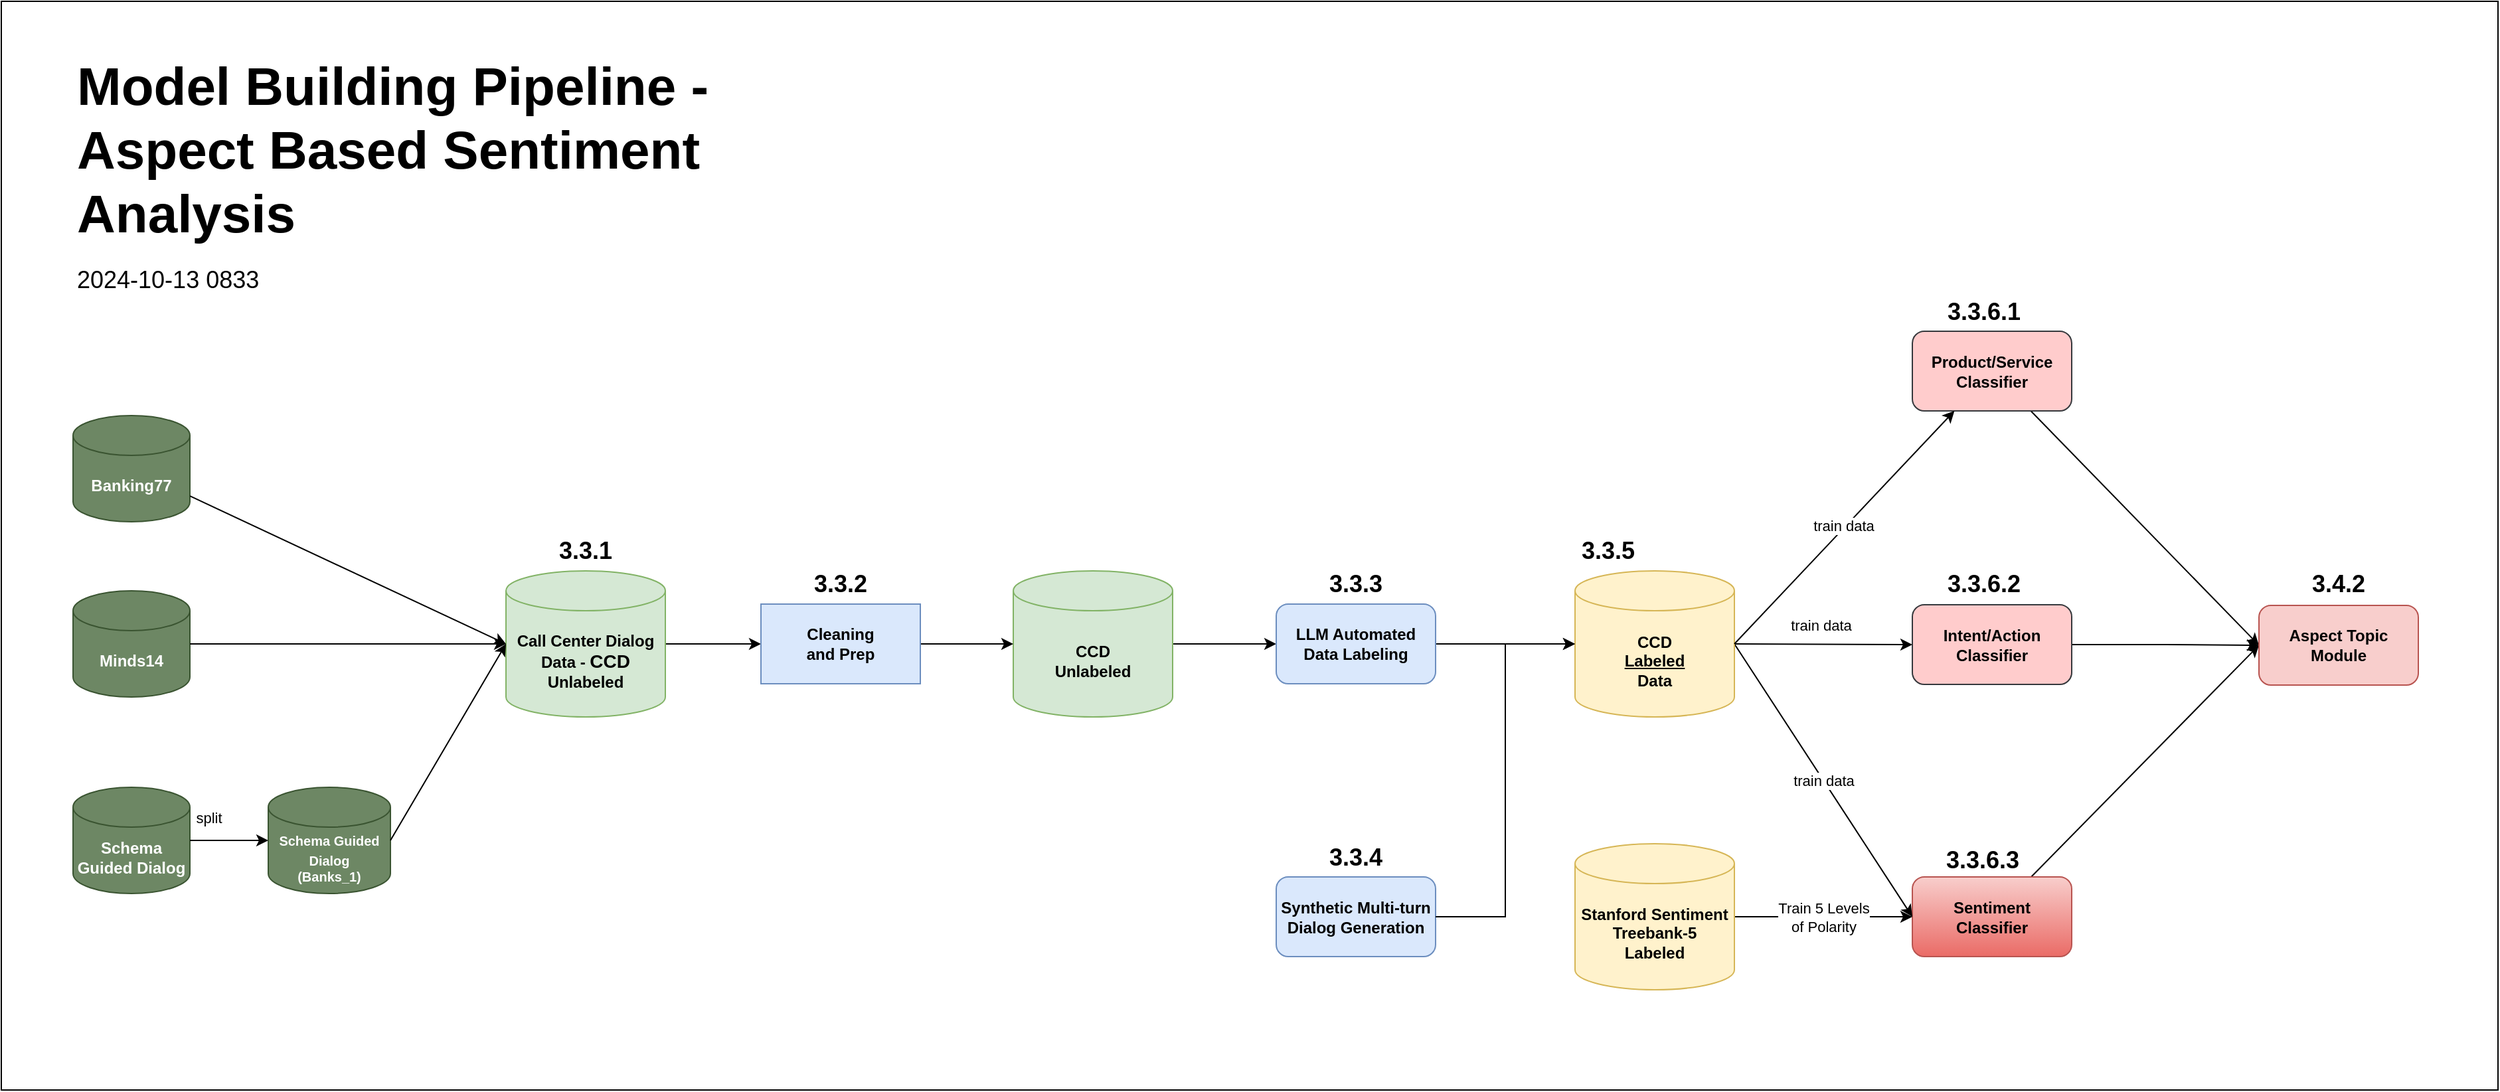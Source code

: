 <mxfile version="24.7.17">
  <diagram name="Page-1" id="P79zyOFulwjqi3tKQ0LD">
    <mxGraphModel dx="7436" dy="4444" grid="1" gridSize="10" guides="1" tooltips="1" connect="1" arrows="1" fold="1" page="1" pageScale="1" pageWidth="850" pageHeight="1100" math="0" shadow="0">
      <root>
        <mxCell id="0" />
        <mxCell id="1" parent="0" />
        <mxCell id="sVZ9WJ4aluX9_R_HmSI6-7" value="" style="group" vertex="1" connectable="0" parent="1">
          <mxGeometry x="-1200" y="-110" width="1880" height="820" as="geometry" />
        </mxCell>
        <mxCell id="hWChYlvw1ACHeA7Pr1nv-30" value="" style="rounded=0;whiteSpace=wrap;html=1;" parent="sVZ9WJ4aluX9_R_HmSI6-7" vertex="1">
          <mxGeometry width="1880" height="820" as="geometry" />
        </mxCell>
        <mxCell id="BfYf3II-YOIZ9ueZyvOh-60" value="&lt;h1 style=&quot;margin-top: 0px;&quot;&gt;&lt;font style=&quot;font-size: 40px;&quot;&gt;Model Building Pipeline - Aspect Based Sentiment Analysis&lt;/font&gt;&lt;/h1&gt;&lt;p&gt;&lt;font style=&quot;font-size: 18px;&quot;&gt;2024-10-13 0833&lt;/font&gt;&lt;/p&gt;" style="text;html=1;whiteSpace=wrap;overflow=hidden;rounded=0;container=0;" parent="sVZ9WJ4aluX9_R_HmSI6-7" vertex="1">
          <mxGeometry x="55" y="33" width="568" height="198.5" as="geometry" />
        </mxCell>
        <mxCell id="jZZj9oB9UF0Xg4BrCCz5-1" value="Banking77" style="shape=cylinder3;whiteSpace=wrap;html=1;boundedLbl=1;backgroundOutline=1;size=15;fontStyle=1;fillColor=#6d8764;fontColor=#ffffff;strokeColor=#3A5431;container=0;" parent="sVZ9WJ4aluX9_R_HmSI6-7" vertex="1">
          <mxGeometry x="54" y="312" width="88" height="80" as="geometry" />
        </mxCell>
        <mxCell id="jZZj9oB9UF0Xg4BrCCz5-2" value="Minds14" style="shape=cylinder3;whiteSpace=wrap;html=1;boundedLbl=1;backgroundOutline=1;size=15;fontStyle=1;fillColor=#6d8764;fontColor=#ffffff;strokeColor=#3A5431;container=0;" parent="sVZ9WJ4aluX9_R_HmSI6-7" vertex="1">
          <mxGeometry x="54" y="444" width="88" height="80" as="geometry" />
        </mxCell>
        <mxCell id="jZZj9oB9UF0Xg4BrCCz5-3" value="Schema Guided Dialog" style="shape=cylinder3;whiteSpace=wrap;html=1;boundedLbl=1;backgroundOutline=1;size=15;fontStyle=1;fillColor=#6d8764;fontColor=#ffffff;strokeColor=#3A5431;container=0;" parent="sVZ9WJ4aluX9_R_HmSI6-7" vertex="1">
          <mxGeometry x="54" y="592" width="88" height="80" as="geometry" />
        </mxCell>
        <mxCell id="LpqaqeoBckt_q-niWc9P-1" value="" style="edgeStyle=orthogonalEdgeStyle;rounded=0;orthogonalLoop=1;jettySize=auto;html=1;" parent="sVZ9WJ4aluX9_R_HmSI6-7" source="jZZj9oB9UF0Xg4BrCCz5-4" target="jZZj9oB9UF0Xg4BrCCz5-37" edge="1">
          <mxGeometry relative="1" as="geometry" />
        </mxCell>
        <mxCell id="jZZj9oB9UF0Xg4BrCCz5-4" value="Call Center Dialog Data -&amp;nbsp;&lt;span style=&quot;font-size: 14px; background-color: initial;&quot;&gt;CCD&lt;/span&gt;&lt;div&gt;&lt;div&gt;Unlabeled&lt;/div&gt;&lt;/div&gt;" style="shape=cylinder3;whiteSpace=wrap;html=1;boundedLbl=1;backgroundOutline=1;size=15;fontStyle=1;fillColor=#d5e8d4;strokeColor=#82b366;container=0;" parent="sVZ9WJ4aluX9_R_HmSI6-7" vertex="1">
          <mxGeometry x="380" y="429" width="120" height="110" as="geometry" />
        </mxCell>
        <mxCell id="jZZj9oB9UF0Xg4BrCCz5-6" value="&lt;font style=&quot;font-size: 10px;&quot;&gt;Schema Guided Dialog&lt;/font&gt;&lt;div style=&quot;font-size: 10px;&quot;&gt;&lt;span style=&quot;&quot;&gt;&lt;font style=&quot;font-size: 10px;&quot;&gt;(Banks_1)&lt;/font&gt;&lt;/span&gt;&lt;/div&gt;" style="shape=cylinder3;whiteSpace=wrap;html=1;boundedLbl=1;backgroundOutline=1;size=15;fontStyle=1;fillColor=#6d8764;fontColor=#ffffff;strokeColor=#3A5431;container=0;" parent="sVZ9WJ4aluX9_R_HmSI6-7" vertex="1">
          <mxGeometry x="201" y="592" width="92" height="80" as="geometry" />
        </mxCell>
        <mxCell id="jZZj9oB9UF0Xg4BrCCz5-7" style="rounded=0;orthogonalLoop=1;jettySize=auto;html=1;entryX=0;entryY=0.5;entryDx=0;entryDy=0;entryPerimeter=0;" parent="sVZ9WJ4aluX9_R_HmSI6-7" source="jZZj9oB9UF0Xg4BrCCz5-1" target="jZZj9oB9UF0Xg4BrCCz5-4" edge="1">
          <mxGeometry relative="1" as="geometry" />
        </mxCell>
        <mxCell id="jZZj9oB9UF0Xg4BrCCz5-8" style="edgeStyle=orthogonalEdgeStyle;rounded=0;orthogonalLoop=1;jettySize=auto;html=1;entryX=0;entryY=0.5;entryDx=0;entryDy=0;entryPerimeter=0;fontStyle=1" parent="sVZ9WJ4aluX9_R_HmSI6-7" source="jZZj9oB9UF0Xg4BrCCz5-2" target="jZZj9oB9UF0Xg4BrCCz5-4" edge="1">
          <mxGeometry relative="1" as="geometry" />
        </mxCell>
        <mxCell id="jZZj9oB9UF0Xg4BrCCz5-11" style="rounded=0;orthogonalLoop=1;jettySize=auto;html=1;entryX=0;entryY=0.5;entryDx=0;entryDy=0;entryPerimeter=0;exitX=1;exitY=0.5;exitDx=0;exitDy=0;exitPerimeter=0;fontStyle=1" parent="sVZ9WJ4aluX9_R_HmSI6-7" source="jZZj9oB9UF0Xg4BrCCz5-6" target="jZZj9oB9UF0Xg4BrCCz5-4" edge="1">
          <mxGeometry relative="1" as="geometry" />
        </mxCell>
        <mxCell id="RQIpVaN5L95fhUwLe6kF-14" style="rounded=0;orthogonalLoop=1;jettySize=auto;html=1;entryX=0;entryY=0.5;entryDx=0;entryDy=0;" parent="sVZ9WJ4aluX9_R_HmSI6-7" source="jZZj9oB9UF0Xg4BrCCz5-18" target="RQIpVaN5L95fhUwLe6kF-7" edge="1">
          <mxGeometry relative="1" as="geometry" />
        </mxCell>
        <mxCell id="jZZj9oB9UF0Xg4BrCCz5-18" value="Sentiment&lt;div&gt;Classifier&lt;/div&gt;" style="shape=label;whiteSpace=wrap;html=1;backgroundOutline=1;fontStyle=1;fillColor=#f8cecc;gradientColor=#ea6b66;strokeColor=#b85450;rounded=1;container=0;" parent="sVZ9WJ4aluX9_R_HmSI6-7" vertex="1">
          <mxGeometry x="1439" y="659.5" width="120" height="60" as="geometry" />
        </mxCell>
        <mxCell id="axLFGrxMXmui5NSBCtbJ-21" value="Train 5 Levels&lt;div&gt;of Polarity&lt;/div&gt;" style="rounded=0;orthogonalLoop=1;jettySize=auto;html=1;entryX=0;entryY=0.5;entryDx=0;entryDy=0;" parent="sVZ9WJ4aluX9_R_HmSI6-7" source="jZZj9oB9UF0Xg4BrCCz5-19" target="jZZj9oB9UF0Xg4BrCCz5-18" edge="1">
          <mxGeometry relative="1" as="geometry" />
        </mxCell>
        <mxCell id="jZZj9oB9UF0Xg4BrCCz5-19" value="&lt;font style=&quot;font-size: 12px;&quot;&gt;Stanford Sentiment Treebank-5&lt;/font&gt;&lt;div style=&quot;&quot;&gt;&lt;font style=&quot;font-size: 12px;&quot;&gt;Labeled&lt;/font&gt;&lt;/div&gt;" style="shape=cylinder3;whiteSpace=wrap;html=1;boundedLbl=1;backgroundOutline=1;size=15;fontStyle=1;fillColor=#fff2cc;strokeColor=#d6b656;container=0;" parent="sVZ9WJ4aluX9_R_HmSI6-7" vertex="1">
          <mxGeometry x="1185" y="634.5" width="120" height="110" as="geometry" />
        </mxCell>
        <mxCell id="RQIpVaN5L95fhUwLe6kF-2" value="" style="edgeStyle=orthogonalEdgeStyle;rounded=0;orthogonalLoop=1;jettySize=auto;html=1;" parent="sVZ9WJ4aluX9_R_HmSI6-7" source="jZZj9oB9UF0Xg4BrCCz5-35" target="RQIpVaN5L95fhUwLe6kF-1" edge="1">
          <mxGeometry relative="1" as="geometry" />
        </mxCell>
        <mxCell id="jZZj9oB9UF0Xg4BrCCz5-35" value="&lt;div&gt;&lt;div&gt;&lt;span&gt;CCD&lt;/span&gt;&lt;/div&gt;&lt;div&gt;Unlabeled&lt;/div&gt;&lt;/div&gt;" style="shape=cylinder3;whiteSpace=wrap;html=1;boundedLbl=1;backgroundOutline=1;size=15;fontStyle=1;fillColor=#d5e8d4;strokeColor=#82b366;container=0;" parent="sVZ9WJ4aluX9_R_HmSI6-7" vertex="1">
          <mxGeometry x="762" y="429" width="120" height="110" as="geometry" />
        </mxCell>
        <mxCell id="jZZj9oB9UF0Xg4BrCCz5-39" style="edgeStyle=orthogonalEdgeStyle;rounded=0;orthogonalLoop=1;jettySize=auto;html=1;" parent="sVZ9WJ4aluX9_R_HmSI6-7" source="jZZj9oB9UF0Xg4BrCCz5-37" target="jZZj9oB9UF0Xg4BrCCz5-35" edge="1">
          <mxGeometry relative="1" as="geometry" />
        </mxCell>
        <mxCell id="jZZj9oB9UF0Xg4BrCCz5-37" value="Cleaning&lt;div&gt;and Prep&lt;/div&gt;" style="rounded=0;whiteSpace=wrap;html=1;fontStyle=1;fillColor=#dae8fc;strokeColor=#6c8ebf;container=0;" parent="sVZ9WJ4aluX9_R_HmSI6-7" vertex="1">
          <mxGeometry x="572" y="454" width="120" height="60" as="geometry" />
        </mxCell>
        <mxCell id="BfYf3II-YOIZ9ueZyvOh-27" style="edgeStyle=orthogonalEdgeStyle;rounded=0;orthogonalLoop=1;jettySize=auto;html=1;entryX=0;entryY=0.5;entryDx=0;entryDy=0;entryPerimeter=0;fontStyle=1" parent="sVZ9WJ4aluX9_R_HmSI6-7" source="jZZj9oB9UF0Xg4BrCCz5-3" target="jZZj9oB9UF0Xg4BrCCz5-6" edge="1">
          <mxGeometry relative="1" as="geometry" />
        </mxCell>
        <mxCell id="BfYf3II-YOIZ9ueZyvOh-51" value="split" style="edgeLabel;html=1;align=center;verticalAlign=middle;resizable=0;points=[];container=0;" parent="BfYf3II-YOIZ9ueZyvOh-27" vertex="1" connectable="0">
          <mxGeometry x="0.293" y="-2" relative="1" as="geometry">
            <mxPoint x="-24" y="-19" as="offset" />
          </mxGeometry>
        </mxCell>
        <mxCell id="6Sepv1CaMpXmbwAgmxQY-1" value="&lt;b style=&quot;font-size: 18px;&quot;&gt;&lt;font style=&quot;font-size: 18px;&quot;&gt;3.3.1&lt;/font&gt;&lt;/b&gt;" style="text;html=1;align=center;verticalAlign=middle;whiteSpace=wrap;rounded=0;container=0;fontSize=18;" parent="sVZ9WJ4aluX9_R_HmSI6-7" vertex="1">
          <mxGeometry x="410" y="399" width="60" height="30" as="geometry" />
        </mxCell>
        <mxCell id="RQIpVaN5L95fhUwLe6kF-12" style="rounded=0;orthogonalLoop=1;jettySize=auto;html=1;entryX=0;entryY=0.5;entryDx=0;entryDy=0;" parent="sVZ9WJ4aluX9_R_HmSI6-7" source="IyR-YoxLzFLTfczClJ5U-72" target="RQIpVaN5L95fhUwLe6kF-7" edge="1">
          <mxGeometry relative="1" as="geometry" />
        </mxCell>
        <mxCell id="IyR-YoxLzFLTfczClJ5U-72" value="Product/Service&lt;div&gt;Classifier&lt;/div&gt;" style="shape=label;whiteSpace=wrap;html=1;backgroundOutline=1;fontStyle=1;fillColor=#ffcccc;strokeColor=#36393d;rounded=1;container=0;" parent="sVZ9WJ4aluX9_R_HmSI6-7" vertex="1">
          <mxGeometry x="1439" y="248.5" width="120" height="60" as="geometry" />
        </mxCell>
        <mxCell id="RQIpVaN5L95fhUwLe6kF-13" style="edgeStyle=orthogonalEdgeStyle;rounded=0;orthogonalLoop=1;jettySize=auto;html=1;entryX=0;entryY=0.5;entryDx=0;entryDy=0;" parent="sVZ9WJ4aluX9_R_HmSI6-7" source="IyR-YoxLzFLTfczClJ5U-82" target="RQIpVaN5L95fhUwLe6kF-7" edge="1">
          <mxGeometry relative="1" as="geometry" />
        </mxCell>
        <mxCell id="IyR-YoxLzFLTfczClJ5U-82" value="Intent/Action&lt;div&gt;Classifier&lt;/div&gt;" style="shape=label;whiteSpace=wrap;html=1;backgroundOutline=1;fontStyle=1;fillColor=#ffcccc;strokeColor=#36393d;rounded=1;container=0;" parent="sVZ9WJ4aluX9_R_HmSI6-7" vertex="1">
          <mxGeometry x="1439" y="454.5" width="120" height="60" as="geometry" />
        </mxCell>
        <mxCell id="axLFGrxMXmui5NSBCtbJ-37" value="train data" style="rounded=0;orthogonalLoop=1;jettySize=auto;html=1;entryX=0;entryY=0.5;entryDx=0;entryDy=0;exitX=1;exitY=0.5;exitDx=0;exitDy=0;exitPerimeter=0;" parent="sVZ9WJ4aluX9_R_HmSI6-7" source="axLFGrxMXmui5NSBCtbJ-36" target="IyR-YoxLzFLTfczClJ5U-82" edge="1">
          <mxGeometry x="-0.03" y="14" relative="1" as="geometry">
            <mxPoint as="offset" />
          </mxGeometry>
        </mxCell>
        <mxCell id="RQIpVaN5L95fhUwLe6kF-5" value="train data" style="rounded=0;orthogonalLoop=1;jettySize=auto;html=1;entryX=0;entryY=0.5;entryDx=0;entryDy=0;exitX=1;exitY=0.5;exitDx=0;exitDy=0;exitPerimeter=0;" parent="sVZ9WJ4aluX9_R_HmSI6-7" source="axLFGrxMXmui5NSBCtbJ-36" target="jZZj9oB9UF0Xg4BrCCz5-18" edge="1">
          <mxGeometry relative="1" as="geometry" />
        </mxCell>
        <mxCell id="axLFGrxMXmui5NSBCtbJ-36" value="&lt;div&gt;&lt;span&gt;CCD&lt;/span&gt;&lt;/div&gt;&lt;div&gt;&lt;u&gt;Labeled&lt;/u&gt;&lt;/div&gt;&lt;div&gt;Data&lt;/div&gt;" style="shape=cylinder3;whiteSpace=wrap;html=1;boundedLbl=1;backgroundOutline=1;size=15;fontStyle=1;fillColor=#fff2cc;strokeColor=#d6b656;container=0;" parent="sVZ9WJ4aluX9_R_HmSI6-7" vertex="1">
          <mxGeometry x="1185" y="429" width="120" height="110" as="geometry" />
        </mxCell>
        <mxCell id="axLFGrxMXmui5NSBCtbJ-42" value="train data" style="rounded=0;orthogonalLoop=1;jettySize=auto;html=1;entryX=1;entryY=0.5;entryDx=0;entryDy=0;entryPerimeter=0;endArrow=none;endFill=0;startArrow=classic;startFill=1;" parent="sVZ9WJ4aluX9_R_HmSI6-7" source="IyR-YoxLzFLTfczClJ5U-72" target="axLFGrxMXmui5NSBCtbJ-36" edge="1">
          <mxGeometry x="-0.003" y="-1" relative="1" as="geometry">
            <mxPoint as="offset" />
          </mxGeometry>
        </mxCell>
        <mxCell id="axLFGrxMXmui5NSBCtbJ-45" value="&lt;b style=&quot;font-size: 18px;&quot;&gt;&lt;font style=&quot;font-size: 18px;&quot;&gt;3.3.6.1&lt;/font&gt;&lt;/b&gt;" style="text;html=1;align=center;verticalAlign=middle;whiteSpace=wrap;rounded=0;container=0;fontSize=18;" parent="sVZ9WJ4aluX9_R_HmSI6-7" vertex="1">
          <mxGeometry x="1453" y="218.5" width="80" height="30" as="geometry" />
        </mxCell>
        <mxCell id="axLFGrxMXmui5NSBCtbJ-49" value="&lt;b style=&quot;font-size: 18px;&quot;&gt;&lt;font style=&quot;font-size: 18px;&quot;&gt;3.3.6.3&lt;/font&gt;&lt;/b&gt;" style="text;html=1;align=center;verticalAlign=middle;whiteSpace=wrap;rounded=0;container=0;fontSize=18;" parent="sVZ9WJ4aluX9_R_HmSI6-7" vertex="1">
          <mxGeometry x="1452" y="632" width="80" height="30" as="geometry" />
        </mxCell>
        <mxCell id="b8pBMryv-TpW3NfzC7TZ-2" value="&lt;b style=&quot;font-size: 18px;&quot;&gt;&lt;font style=&quot;font-size: 18px;&quot;&gt;3.3.6.2&lt;/font&gt;&lt;/b&gt;" style="text;html=1;align=center;verticalAlign=middle;whiteSpace=wrap;rounded=0;container=0;fontSize=18;" parent="sVZ9WJ4aluX9_R_HmSI6-7" vertex="1">
          <mxGeometry x="1453" y="424" width="80" height="30" as="geometry" />
        </mxCell>
        <mxCell id="LpqaqeoBckt_q-niWc9P-4" value="&lt;b style=&quot;font-size: 18px;&quot;&gt;&lt;font style=&quot;font-size: 18px;&quot;&gt;3.3.5&lt;/font&gt;&lt;/b&gt;" style="text;html=1;align=center;verticalAlign=middle;whiteSpace=wrap;rounded=0;strokeColor=none;container=0;fontSize=18;" parent="sVZ9WJ4aluX9_R_HmSI6-7" vertex="1">
          <mxGeometry x="1170" y="399" width="80" height="30" as="geometry" />
        </mxCell>
        <mxCell id="LpqaqeoBckt_q-niWc9P-5" value="&lt;b style=&quot;font-size: 18px;&quot;&gt;&lt;font style=&quot;font-size: 18px;&quot;&gt;3.3.2&lt;/font&gt;&lt;/b&gt;" style="text;html=1;align=center;verticalAlign=middle;whiteSpace=wrap;rounded=0;container=0;fontSize=18;" parent="sVZ9WJ4aluX9_R_HmSI6-7" vertex="1">
          <mxGeometry x="602" y="424" width="60" height="30" as="geometry" />
        </mxCell>
        <mxCell id="RQIpVaN5L95fhUwLe6kF-4" value="" style="edgeStyle=orthogonalEdgeStyle;rounded=0;orthogonalLoop=1;jettySize=auto;html=1;" parent="sVZ9WJ4aluX9_R_HmSI6-7" source="RQIpVaN5L95fhUwLe6kF-1" target="axLFGrxMXmui5NSBCtbJ-36" edge="1">
          <mxGeometry relative="1" as="geometry" />
        </mxCell>
        <mxCell id="RQIpVaN5L95fhUwLe6kF-1" value="LLM Automated Data Labeling" style="rounded=1;whiteSpace=wrap;html=1;fontStyle=1;fillColor=#dae8fc;strokeColor=#6c8ebf;container=0;" parent="sVZ9WJ4aluX9_R_HmSI6-7" vertex="1">
          <mxGeometry x="960" y="454" width="120" height="60" as="geometry" />
        </mxCell>
        <mxCell id="RQIpVaN5L95fhUwLe6kF-3" value="&lt;b style=&quot;font-size: 18px;&quot;&gt;&lt;font style=&quot;font-size: 18px;&quot;&gt;3.3.3&lt;/font&gt;&lt;/b&gt;" style="text;html=1;align=center;verticalAlign=middle;whiteSpace=wrap;rounded=0;container=0;fontSize=18;" parent="sVZ9WJ4aluX9_R_HmSI6-7" vertex="1">
          <mxGeometry x="990" y="424" width="60" height="30" as="geometry" />
        </mxCell>
        <mxCell id="RQIpVaN5L95fhUwLe6kF-7" value="Aspect Topic&lt;div&gt;Module&lt;/div&gt;" style="rounded=1;whiteSpace=wrap;html=1;fillColor=#f8cecc;strokeColor=#b85450;fontStyle=1" parent="sVZ9WJ4aluX9_R_HmSI6-7" vertex="1">
          <mxGeometry x="1700" y="455" width="120" height="60" as="geometry" />
        </mxCell>
        <mxCell id="RQIpVaN5L95fhUwLe6kF-15" value="&lt;b style=&quot;font-size: 18px;&quot;&gt;&lt;font style=&quot;font-size: 18px;&quot;&gt;3.4.2&lt;/font&gt;&lt;/b&gt;" style="text;html=1;align=center;verticalAlign=middle;whiteSpace=wrap;rounded=0;container=0;fontSize=18;" parent="sVZ9WJ4aluX9_R_HmSI6-7" vertex="1">
          <mxGeometry x="1720" y="424" width="80" height="30" as="geometry" />
        </mxCell>
        <mxCell id="sVZ9WJ4aluX9_R_HmSI6-1" value="Synthetic Multi-turn Dialog Generation" style="rounded=1;whiteSpace=wrap;html=1;fontStyle=1;fillColor=#dae8fc;strokeColor=#6c8ebf;container=0;" vertex="1" parent="sVZ9WJ4aluX9_R_HmSI6-7">
          <mxGeometry x="960" y="659.5" width="120" height="60" as="geometry" />
        </mxCell>
        <mxCell id="sVZ9WJ4aluX9_R_HmSI6-2" value="&lt;b style=&quot;font-size: 18px;&quot;&gt;&lt;font style=&quot;font-size: 18px;&quot;&gt;3.3.4&lt;/font&gt;&lt;/b&gt;" style="text;html=1;align=center;verticalAlign=middle;whiteSpace=wrap;rounded=0;container=0;fontSize=18;" vertex="1" parent="sVZ9WJ4aluX9_R_HmSI6-7">
          <mxGeometry x="990" y="630" width="60" height="30" as="geometry" />
        </mxCell>
        <mxCell id="sVZ9WJ4aluX9_R_HmSI6-3" style="edgeStyle=orthogonalEdgeStyle;rounded=0;orthogonalLoop=1;jettySize=auto;html=1;entryX=0;entryY=0.5;entryDx=0;entryDy=0;entryPerimeter=0;" edge="1" parent="sVZ9WJ4aluX9_R_HmSI6-7" source="sVZ9WJ4aluX9_R_HmSI6-1" target="axLFGrxMXmui5NSBCtbJ-36">
          <mxGeometry relative="1" as="geometry" />
        </mxCell>
      </root>
    </mxGraphModel>
  </diagram>
</mxfile>
